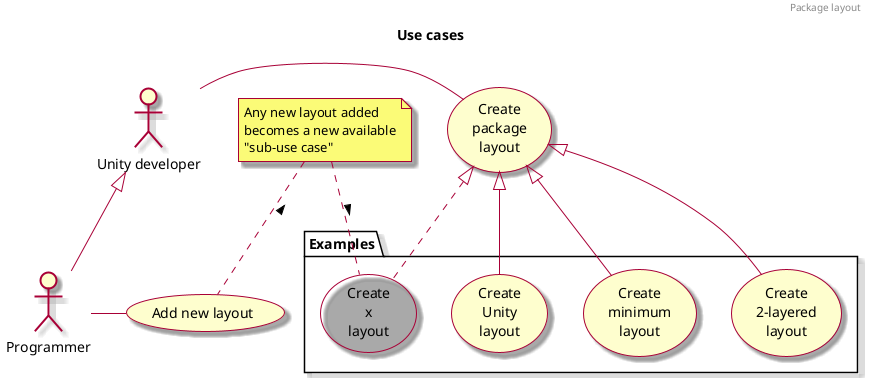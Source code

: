 ﻿@startuml
skin rose
header Package layout
title Use cases

:Unity developer: as Dev
(Create\npackage\nlayout) as CreateLayout

:Programmer: as Programmer
(Add new layout) as AddLayout

package Examples{
(Create\nUnity\nlayout) as CreateUnityLayout
(Create\nminimum\nlayout) as CreateMinLayout
(Create\n2-layered\nlayout) as Create2Layout
(Create\nx\nlayout) as CreateXLayout #transparent
}  

Programmer -u-|> Dev

Dev - CreateLayout
Programmer - AddLayout

Create2Layout -u-|> CreateLayout
CreateUnityLayout -u-|> CreateLayout
CreateMinLayout -u-|> CreateLayout
CreateXLayout .u.|> CreateLayout

note as N1
Any new layout added
becomes a new available
"sub-use case"
end note
N1 .. CreateXLayout : >
N1 .. AddLayout : <

@enduml